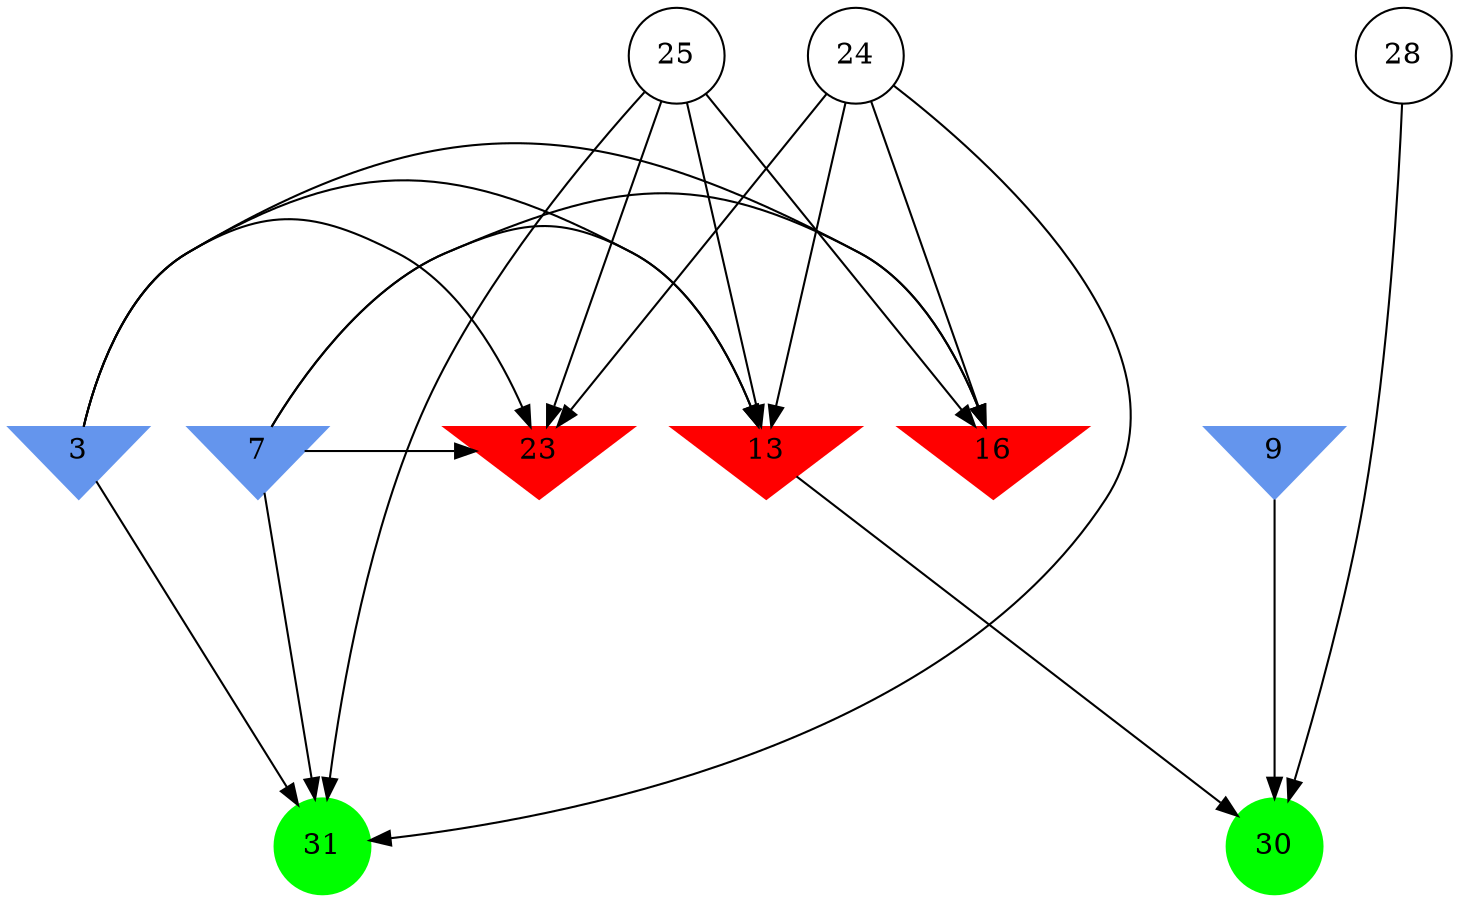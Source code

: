 digraph brain {
	ranksep=2.0;
	3 [shape=invtriangle,style=filled,color=cornflowerblue];
	7 [shape=invtriangle,style=filled,color=cornflowerblue];
	9 [shape=invtriangle,style=filled,color=cornflowerblue];
	13 [shape=invtriangle,style=filled,color=red];
	16 [shape=invtriangle,style=filled,color=red];
	23 [shape=invtriangle,style=filled,color=red];
	24 [shape=circle,color=black];
	25 [shape=circle,color=black];
	28 [shape=circle,color=black];
	30 [shape=circle,style=filled,color=green];
	31 [shape=circle,style=filled,color=green];
	28	->	30;
	13	->	30;
	9	->	30;
	7	->	13;
	7	->	23;
	7	->	31;
	7	->	16;
	24	->	13;
	24	->	23;
	24	->	31;
	24	->	16;
	3	->	13;
	3	->	23;
	3	->	31;
	3	->	16;
	25	->	13;
	25	->	23;
	25	->	31;
	25	->	16;
	{ rank=same; 3; 7; 9; 13; 16; 23; }
	{ rank=same; 24; 25; 28; }
	{ rank=same; 30; 31; }
}
